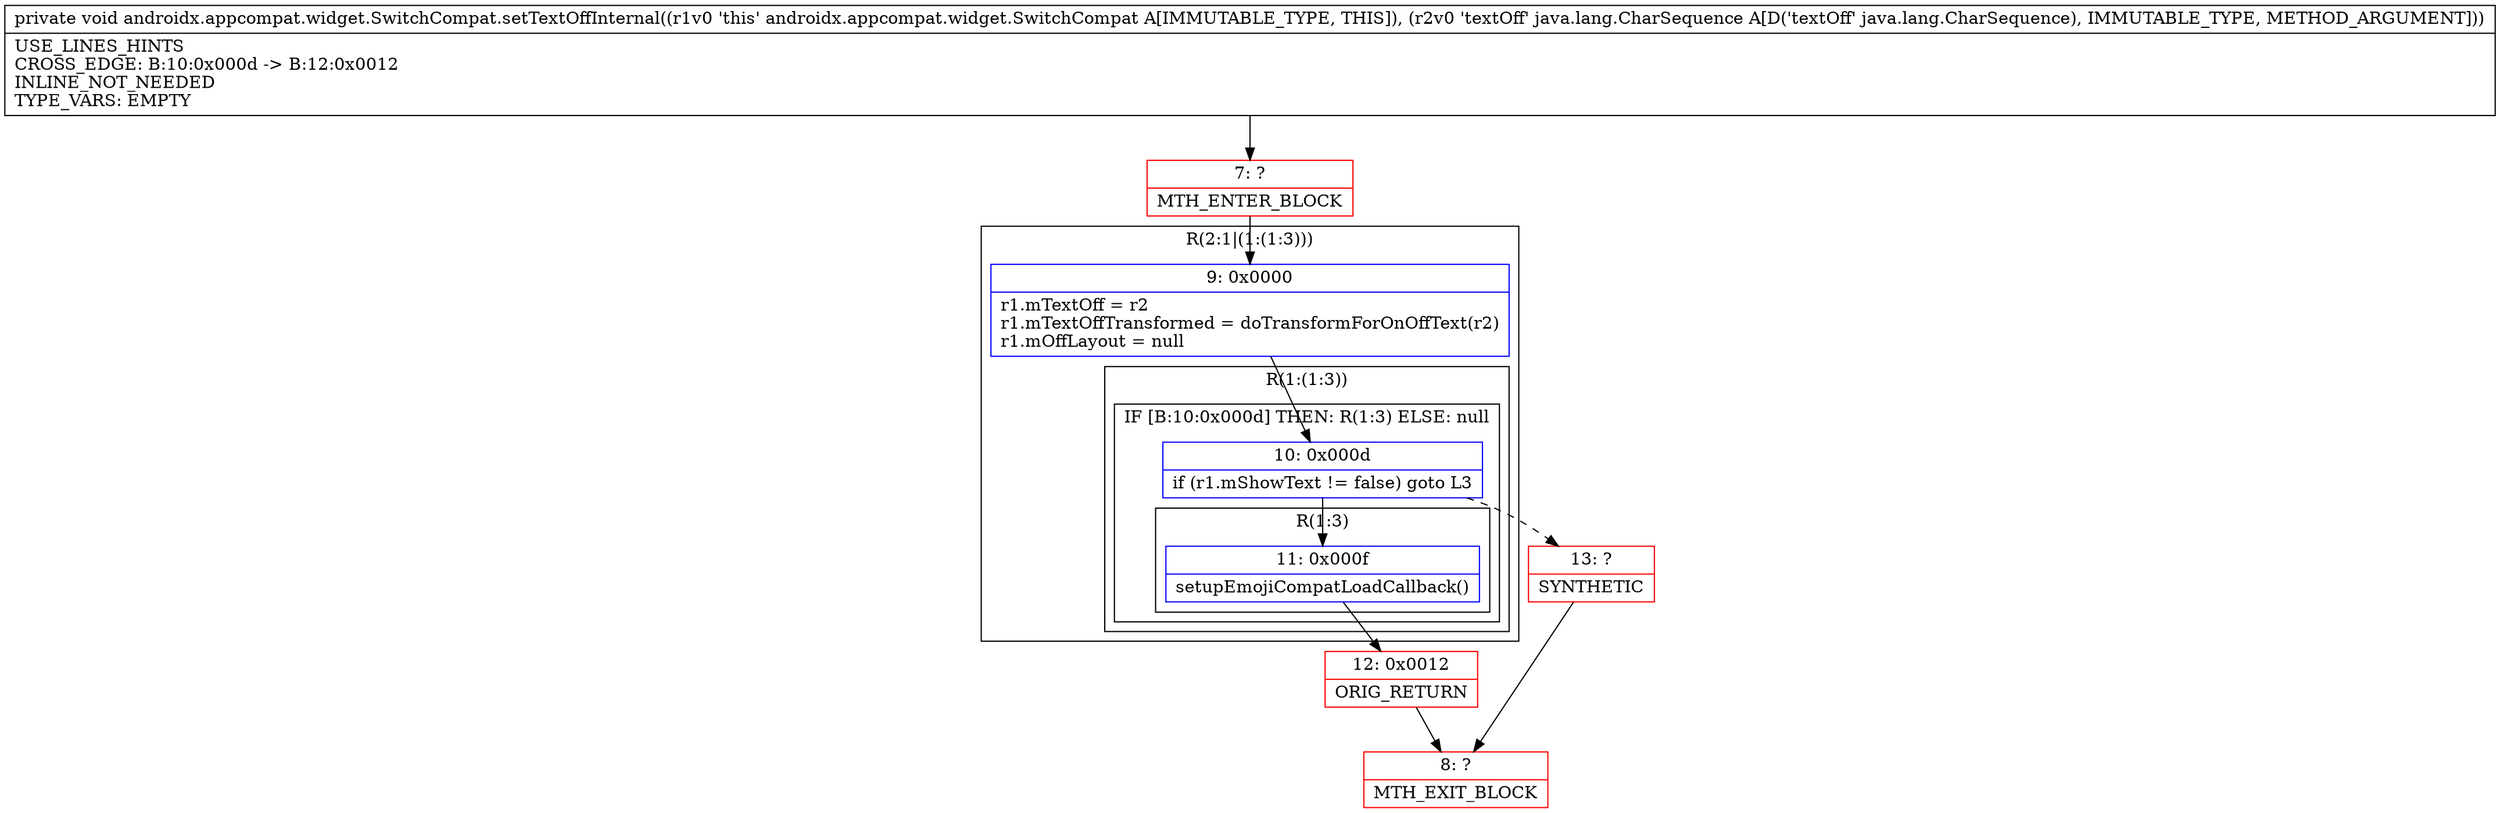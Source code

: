 digraph "CFG forandroidx.appcompat.widget.SwitchCompat.setTextOffInternal(Ljava\/lang\/CharSequence;)V" {
subgraph cluster_Region_2137717005 {
label = "R(2:1|(1:(1:3)))";
node [shape=record,color=blue];
Node_9 [shape=record,label="{9\:\ 0x0000|r1.mTextOff = r2\lr1.mTextOffTransformed = doTransformForOnOffText(r2)\lr1.mOffLayout = null\l}"];
subgraph cluster_Region_1505381356 {
label = "R(1:(1:3))";
node [shape=record,color=blue];
subgraph cluster_IfRegion_1804391206 {
label = "IF [B:10:0x000d] THEN: R(1:3) ELSE: null";
node [shape=record,color=blue];
Node_10 [shape=record,label="{10\:\ 0x000d|if (r1.mShowText != false) goto L3\l}"];
subgraph cluster_Region_1249256441 {
label = "R(1:3)";
node [shape=record,color=blue];
Node_11 [shape=record,label="{11\:\ 0x000f|setupEmojiCompatLoadCallback()\l}"];
}
}
}
}
Node_7 [shape=record,color=red,label="{7\:\ ?|MTH_ENTER_BLOCK\l}"];
Node_12 [shape=record,color=red,label="{12\:\ 0x0012|ORIG_RETURN\l}"];
Node_8 [shape=record,color=red,label="{8\:\ ?|MTH_EXIT_BLOCK\l}"];
Node_13 [shape=record,color=red,label="{13\:\ ?|SYNTHETIC\l}"];
MethodNode[shape=record,label="{private void androidx.appcompat.widget.SwitchCompat.setTextOffInternal((r1v0 'this' androidx.appcompat.widget.SwitchCompat A[IMMUTABLE_TYPE, THIS]), (r2v0 'textOff' java.lang.CharSequence A[D('textOff' java.lang.CharSequence), IMMUTABLE_TYPE, METHOD_ARGUMENT]))  | USE_LINES_HINTS\lCROSS_EDGE: B:10:0x000d \-\> B:12:0x0012\lINLINE_NOT_NEEDED\lTYPE_VARS: EMPTY\l}"];
MethodNode -> Node_7;Node_9 -> Node_10;
Node_10 -> Node_11;
Node_10 -> Node_13[style=dashed];
Node_11 -> Node_12;
Node_7 -> Node_9;
Node_12 -> Node_8;
Node_13 -> Node_8;
}

